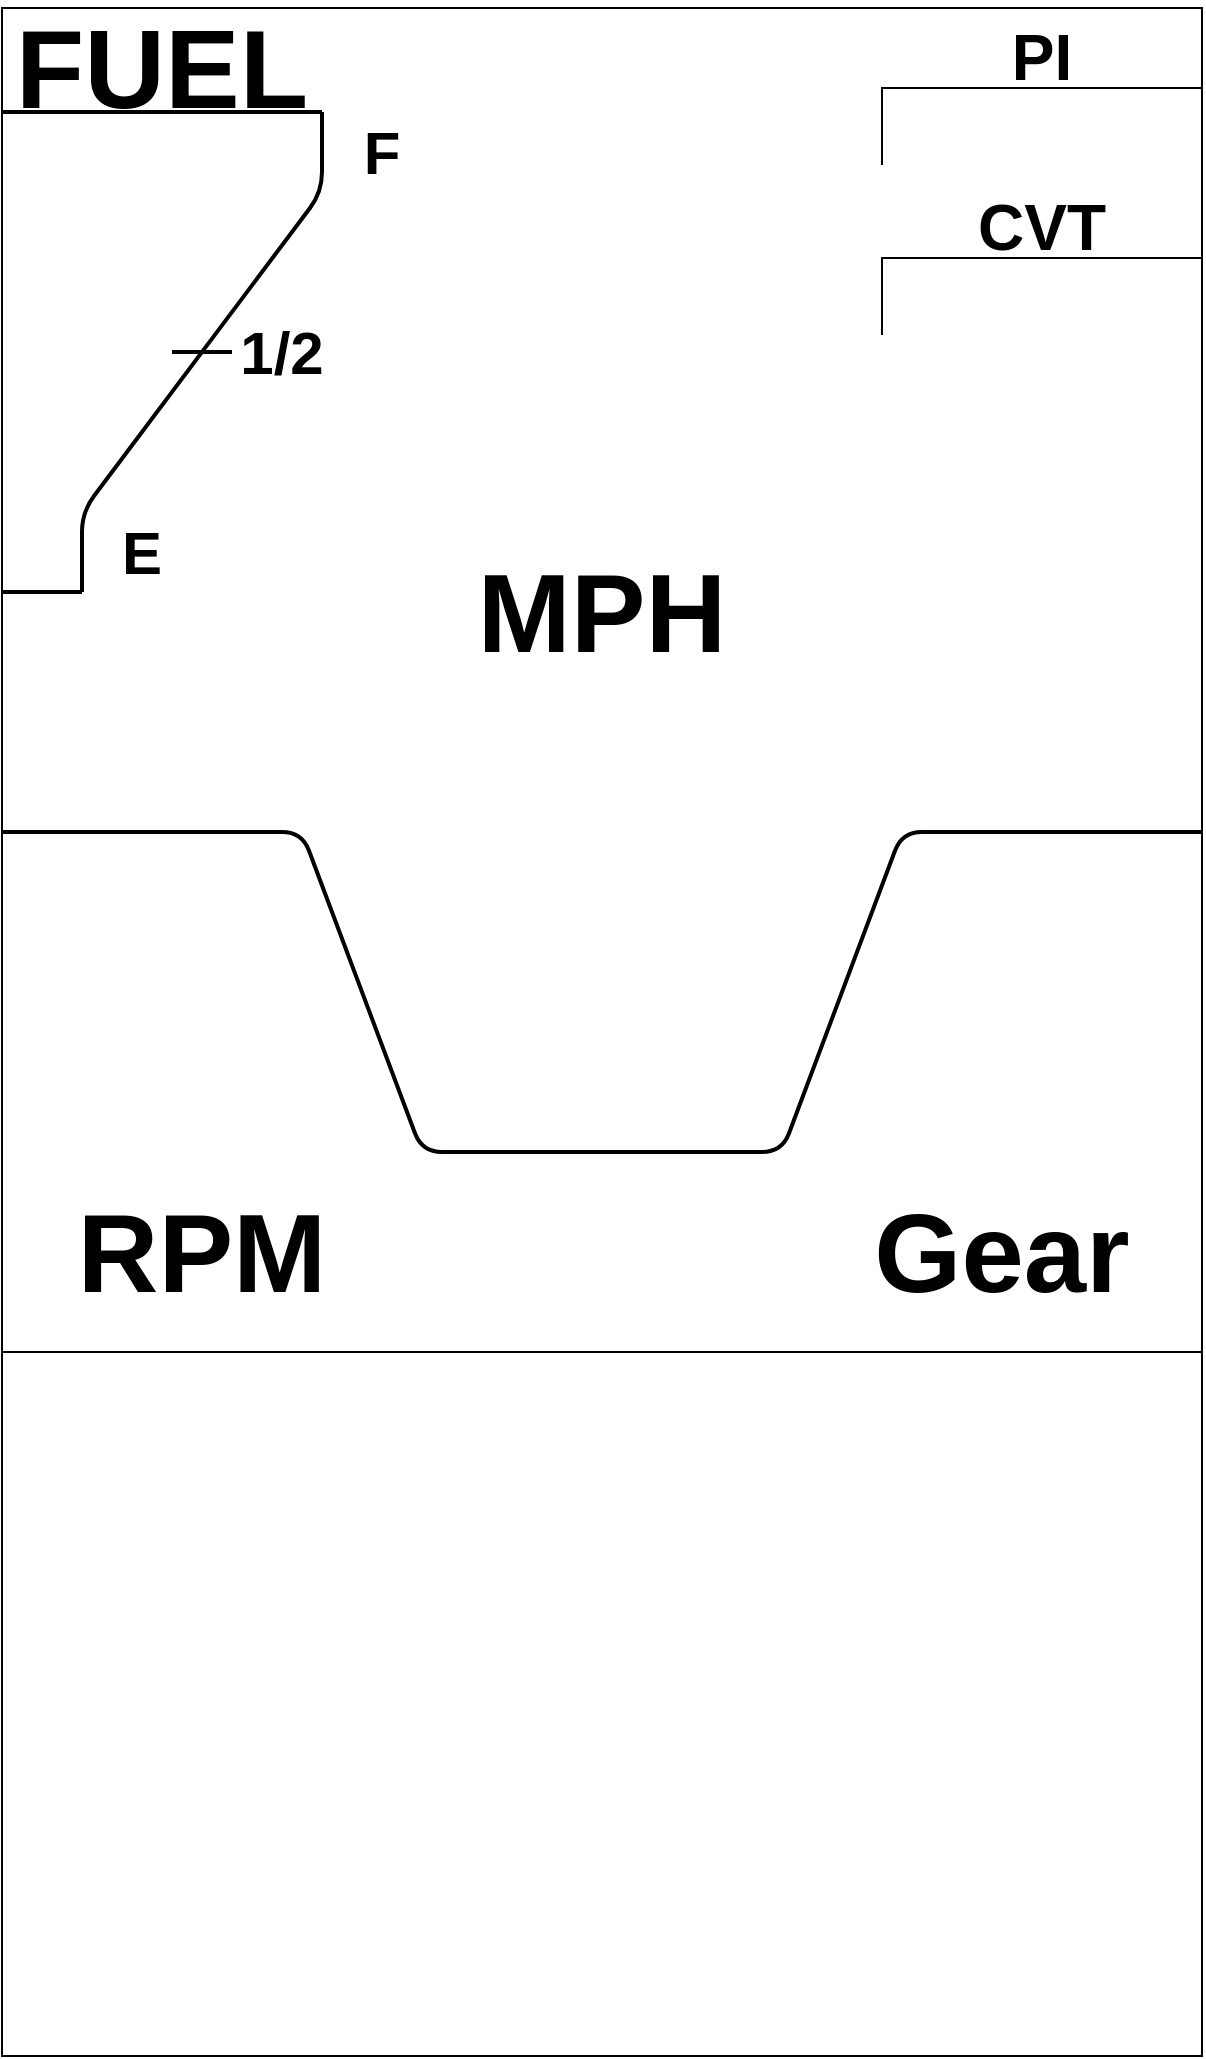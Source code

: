 <mxfile pages="4">
    <diagram name="main dashboard" id="VM_O4ZNHYw67iCh3a4bl">
        <mxGraphModel dx="1226" dy="1875" grid="1" gridSize="10" guides="1" tooltips="1" connect="1" arrows="1" fold="1" page="1" pageScale="1" pageWidth="850" pageHeight="1100" math="0" shadow="0">
            <root>
                <mxCell id="0"/>
                <mxCell id="1" parent="0"/>
                <mxCell id="6r55qb3VMTl9sHuPjCZA-1" value="" style="group" parent="1" vertex="1" connectable="0">
                    <mxGeometry width="600" height="1024" as="geometry"/>
                </mxCell>
                <mxCell id="lwXAXYbCfc5_BeNeKpsE-1" value="" style="rounded=0;whiteSpace=wrap;html=1;fillColor=none;arcSize=9;container=0;movable=1;resizable=1;rotatable=1;deletable=1;editable=1;locked=0;connectable=1;direction=south;" parent="6r55qb3VMTl9sHuPjCZA-1" vertex="1">
                    <mxGeometry width="600" height="1024" as="geometry"/>
                </mxCell>
                <mxCell id="w4F4jj-VRhUjDOc4-nB--7" value="" style="group;strokeColor=none;rounded=0;shadow=0;strokeWidth=1;" parent="6r55qb3VMTl9sHuPjCZA-1" vertex="1" connectable="0">
                    <mxGeometry y="352" width="200" height="140" as="geometry"/>
                </mxCell>
                <mxCell id="w4F4jj-VRhUjDOc4-nB--8" value="" style="edgeStyle=entityRelationEdgeStyle;rounded=1;orthogonalLoop=1;jettySize=auto;html=1;exitX=1;exitY=1;exitDx=0;exitDy=0;exitPerimeter=0;endArrow=none;startFill=0;snapToPoint=1;strokeWidth=2;" parent="w4F4jj-VRhUjDOc4-nB--7" source="w4F4jj-VRhUjDOc4-nB--9" edge="1">
                    <mxGeometry relative="1" as="geometry">
                        <mxPoint x="240" y="220" as="targetPoint"/>
                    </mxGeometry>
                </mxCell>
                <mxCell id="w4F4jj-VRhUjDOc4-nB--9" value="" style="verticalLabelPosition=bottom;verticalAlign=top;html=1;shape=mxgraph.basic.rect;fillColor2=none;strokeWidth=2;size=2;indent=5;top=0;right=0;bottom=1;left=0;absoluteCornerSize=1;fillOpacity=0;rounded=1;snapToPoint=1;gradientColor=none;" parent="w4F4jj-VRhUjDOc4-nB--7" vertex="1">
                    <mxGeometry width="120" height="60" as="geometry"/>
                </mxCell>
                <mxCell id="Gdn7FzbbxHpzAhAZB30U-4" value="" style="group" parent="6r55qb3VMTl9sHuPjCZA-1" vertex="1" connectable="0">
                    <mxGeometry x="400" y="352" width="200" height="140" as="geometry"/>
                </mxCell>
                <mxCell id="Gdn7FzbbxHpzAhAZB30U-5" value="" style="verticalLabelPosition=bottom;verticalAlign=top;html=1;shape=mxgraph.basic.rect;fillColor2=none;strokeWidth=2;size=2;indent=5;top=0;right=0;bottom=1;left=0;absoluteCornerSize=1;fillOpacity=0;rounded=1;snapToPoint=1;gradientColor=none;" parent="Gdn7FzbbxHpzAhAZB30U-4" vertex="1">
                    <mxGeometry x="80" width="120" height="60" as="geometry"/>
                </mxCell>
                <mxCell id="Gdn7FzbbxHpzAhAZB30U-6" value="" style="edgeStyle=entityRelationEdgeStyle;rounded=1;orthogonalLoop=1;jettySize=auto;html=1;endArrow=none;startFill=0;snapToPoint=1;entryX=0;entryY=1;entryDx=0;entryDy=0;entryPerimeter=0;strokeWidth=2;" parent="Gdn7FzbbxHpzAhAZB30U-4" target="Gdn7FzbbxHpzAhAZB30U-5" edge="1">
                    <mxGeometry relative="1" as="geometry">
                        <mxPoint x="70" y="60" as="targetPoint"/>
                        <mxPoint x="-40" y="220" as="sourcePoint"/>
                    </mxGeometry>
                </mxCell>
                <mxCell id="Gdn7FzbbxHpzAhAZB30U-8" value="" style="endArrow=none;html=1;rounded=0;snapToPoint=1;strokeWidth=2;endSize=6;targetPerimeterSpacing=0;jumpStyle=none;jumpSize=13;curved=0;" parent="6r55qb3VMTl9sHuPjCZA-1" edge="1">
                    <mxGeometry width="50" height="50" relative="1" as="geometry">
                        <mxPoint x="240" y="572" as="sourcePoint"/>
                        <mxPoint x="360" y="572" as="targetPoint"/>
                    </mxGeometry>
                </mxCell>
                <mxCell id="Gdn7FzbbxHpzAhAZB30U-9" value="&lt;span&gt;&lt;font&gt;RPM&lt;/font&gt;&lt;/span&gt;" style="text;html=1;align=center;verticalAlign=middle;whiteSpace=wrap;rounded=0;fontStyle=1;fontSize=56;" parent="6r55qb3VMTl9sHuPjCZA-1" vertex="1">
                    <mxGeometry y="572" width="200" height="100" as="geometry"/>
                </mxCell>
                <mxCell id="Gdn7FzbbxHpzAhAZB30U-14" value="&lt;font&gt;MPH&lt;/font&gt;" style="text;html=1;align=center;verticalAlign=middle;whiteSpace=wrap;rounded=0;fillColor=none;strokeColor=none;glass=0;labelBackgroundColor=none;labelBorderColor=none;textShadow=0;fontStyle=1;fontSize=56;" parent="6r55qb3VMTl9sHuPjCZA-1" vertex="1">
                    <mxGeometry x="200" y="252" width="200" height="100" as="geometry"/>
                </mxCell>
                <mxCell id="Gdn7FzbbxHpzAhAZB30U-15" value="&lt;font&gt;Gear&lt;/font&gt;" style="text;html=1;align=center;verticalAlign=middle;whiteSpace=wrap;rounded=0;fontStyle=1;fontSize=56;" parent="6r55qb3VMTl9sHuPjCZA-1" vertex="1">
                    <mxGeometry x="400" y="572" width="200" height="100" as="geometry"/>
                </mxCell>
                <mxCell id="SBr4viRjNpvd19G048bs-9" value="FUEL" style="text;html=1;align=center;verticalAlign=middle;whiteSpace=wrap;rounded=0;fillColor=none;strokeColor=none;glass=0;labelBackgroundColor=none;labelBorderColor=none;textShadow=0;fontStyle=1;fontSize=56;" parent="6r55qb3VMTl9sHuPjCZA-1" vertex="1">
                    <mxGeometry width="160" height="60" as="geometry"/>
                </mxCell>
                <mxCell id="SBr4viRjNpvd19G048bs-12" value="" style="endArrow=none;html=1;rounded=0;strokeWidth=2;curved=1;" parent="6r55qb3VMTl9sHuPjCZA-1" edge="1">
                    <mxGeometry width="50" height="50" relative="1" as="geometry">
                        <mxPoint x="85" y="172" as="sourcePoint"/>
                        <mxPoint x="115" y="172" as="targetPoint"/>
                    </mxGeometry>
                </mxCell>
                <mxCell id="SBr4viRjNpvd19G048bs-13" value="1/2" style="text;html=1;align=center;verticalAlign=middle;whiteSpace=wrap;rounded=0;fillColor=none;strokeColor=none;glass=0;labelBackgroundColor=none;labelBorderColor=none;textShadow=0;fontStyle=1;fontSize=30;" parent="6r55qb3VMTl9sHuPjCZA-1" vertex="1">
                    <mxGeometry x="110" y="152" width="60" height="40" as="geometry"/>
                </mxCell>
                <mxCell id="SBr4viRjNpvd19G048bs-14" value="F" style="text;html=1;align=center;verticalAlign=middle;whiteSpace=wrap;rounded=0;fillColor=none;strokeColor=none;glass=0;labelBackgroundColor=none;labelBorderColor=none;textShadow=0;fontStyle=1;fontSize=30;" parent="6r55qb3VMTl9sHuPjCZA-1" vertex="1">
                    <mxGeometry x="160" y="52" width="60" height="40" as="geometry"/>
                </mxCell>
                <mxCell id="SBr4viRjNpvd19G048bs-15" value="E" style="text;html=1;align=center;verticalAlign=middle;whiteSpace=wrap;rounded=0;fillColor=none;strokeColor=none;glass=0;labelBackgroundColor=none;labelBorderColor=none;textShadow=0;fontStyle=1;fontSize=30;" parent="6r55qb3VMTl9sHuPjCZA-1" vertex="1">
                    <mxGeometry x="40" y="252" width="60" height="40" as="geometry"/>
                </mxCell>
                <mxCell id="bNydL-vhA8lqtYGvttxp-1" value="" style="verticalLabelPosition=bottom;verticalAlign=top;html=1;shape=mxgraph.basic.rect;fillColor2=none;strokeWidth=1;size=20;indent=5;fillColor=none;" parent="6r55qb3VMTl9sHuPjCZA-1" vertex="1">
                    <mxGeometry y="672" width="600" height="352" as="geometry"/>
                </mxCell>
                <mxCell id="bNydL-vhA8lqtYGvttxp-10" value="PI" style="text;html=1;align=center;verticalAlign=middle;whiteSpace=wrap;rounded=0;fillColor=none;strokeColor=none;glass=0;labelBackgroundColor=none;labelBorderColor=none;textShadow=0;fontStyle=1;fontSize=32;" parent="6r55qb3VMTl9sHuPjCZA-1" vertex="1">
                    <mxGeometry x="440" width="160" height="50" as="geometry"/>
                </mxCell>
                <mxCell id="bNydL-vhA8lqtYGvttxp-11" value="CVT" style="text;html=1;align=center;verticalAlign=middle;whiteSpace=wrap;rounded=0;fillColor=none;strokeColor=none;glass=0;labelBackgroundColor=none;labelBorderColor=none;textShadow=0;fontStyle=1;fontSize=32;" parent="6r55qb3VMTl9sHuPjCZA-1" vertex="1">
                    <mxGeometry x="440" y="80" width="160" height="60" as="geometry"/>
                </mxCell>
                <mxCell id="bNydL-vhA8lqtYGvttxp-13" value="" style="shape=partialRectangle;whiteSpace=wrap;html=1;bottom=0;right=0;fillColor=none;flipH=0;flipV=0;" parent="6r55qb3VMTl9sHuPjCZA-1" vertex="1">
                    <mxGeometry x="440" y="40" width="160" height="38" as="geometry"/>
                </mxCell>
                <mxCell id="bNydL-vhA8lqtYGvttxp-14" value="" style="shape=partialRectangle;whiteSpace=wrap;html=1;bottom=0;right=0;fillColor=none;flipH=0;flipV=0;" parent="6r55qb3VMTl9sHuPjCZA-1" vertex="1">
                    <mxGeometry x="440" y="125" width="160" height="38" as="geometry"/>
                </mxCell>
                <mxCell id="bNydL-vhA8lqtYGvttxp-15" value="" style="group" parent="6r55qb3VMTl9sHuPjCZA-1" vertex="1" connectable="0">
                    <mxGeometry y="52" width="160" height="300" as="geometry"/>
                </mxCell>
                <mxCell id="SBr4viRjNpvd19G048bs-6" value="" style="verticalLabelPosition=bottom;verticalAlign=top;html=1;shape=mxgraph.basic.rect;fillColor2=none;strokeWidth=2;size=2;indent=5;top=1;right=0;bottom=0;left=0;absoluteCornerSize=1;fillOpacity=0;rounded=1;snapToPoint=1;gradientColor=none;" parent="bNydL-vhA8lqtYGvttxp-15" vertex="1">
                    <mxGeometry width="160" height="60" as="geometry"/>
                </mxCell>
                <mxCell id="SBr4viRjNpvd19G048bs-7" value="" style="verticalLabelPosition=bottom;verticalAlign=top;html=1;shape=mxgraph.basic.rect;fillColor2=none;strokeWidth=2;size=2;indent=5;top=1;right=0;bottom=0;left=0;absoluteCornerSize=1;fillOpacity=0;rounded=1;snapToPoint=1;gradientColor=none;" parent="bNydL-vhA8lqtYGvttxp-15" vertex="1">
                    <mxGeometry y="240" width="40" height="60" as="geometry"/>
                </mxCell>
                <mxCell id="SBr4viRjNpvd19G048bs-8" value="" style="endArrow=none;html=1;rounded=1;exitX=1;exitY=0;exitDx=0;exitDy=0;exitPerimeter=0;entryX=1;entryY=0;entryDx=0;entryDy=0;entryPerimeter=0;startFill=0;strokeWidth=2;" parent="bNydL-vhA8lqtYGvttxp-15" source="SBr4viRjNpvd19G048bs-7" target="SBr4viRjNpvd19G048bs-6" edge="1">
                    <mxGeometry width="50" height="50" relative="1" as="geometry">
                        <mxPoint x="290" y="410" as="sourcePoint"/>
                        <mxPoint x="340" y="360" as="targetPoint"/>
                        <Array as="points">
                            <mxPoint x="40" y="200"/>
                            <mxPoint x="160" y="40"/>
                        </Array>
                    </mxGeometry>
                </mxCell>
            </root>
        </mxGraphModel>
    </diagram>
    <diagram id="8PrBc7_YnVG1mtqW211R" name="Style sides">
        <mxGraphModel dx="481" dy="246" grid="1" gridSize="10" guides="1" tooltips="1" connect="1" arrows="1" fold="1" page="1" pageScale="1" pageWidth="850" pageHeight="1100" math="0" shadow="0">
            <root>
                <mxCell id="0"/>
                <mxCell id="1" parent="0"/>
                <mxCell id="c8j8F9477nRMXDMUDBYl-15" value="" style="group;flipH=0;movable=1;resizable=1;rotatable=1;deletable=1;editable=1;locked=0;connectable=1;" vertex="1" connectable="0" parent="1">
                    <mxGeometry x="400" y="140" width="200" height="140" as="geometry"/>
                </mxCell>
                <mxCell id="c8j8F9477nRMXDMUDBYl-13" value="" style="edgeStyle=entityRelationEdgeStyle;rounded=1;orthogonalLoop=1;jettySize=auto;html=1;exitX=1;exitY=1;exitDx=0;exitDy=0;exitPerimeter=0;endArrow=none;startFill=0;snapToPoint=1;" edge="1" parent="c8j8F9477nRMXDMUDBYl-15" source="c8j8F9477nRMXDMUDBYl-1">
                    <mxGeometry relative="1" as="geometry">
                        <mxPoint x="200" y="140" as="targetPoint"/>
                    </mxGeometry>
                </mxCell>
                <mxCell id="c8j8F9477nRMXDMUDBYl-1" value="" style="verticalLabelPosition=bottom;verticalAlign=top;html=1;shape=mxgraph.basic.rect;fillColor2=none;strokeWidth=1;size=2;indent=5;top=0;right=0;bottom=1;left=0;absoluteCornerSize=1;fillOpacity=0;rounded=1;snapToPoint=1;gradientColor=none;" vertex="1" parent="c8j8F9477nRMXDMUDBYl-15">
                    <mxGeometry width="120" height="60" as="geometry"/>
                </mxCell>
                <mxCell id="V6_IHPa1dJMpZgIB2k4R-10" value="" style="group" vertex="1" connectable="0" parent="1">
                    <mxGeometry x="400" y="280" width="200" height="140" as="geometry"/>
                </mxCell>
                <mxCell id="V6_IHPa1dJMpZgIB2k4R-6" value="" style="verticalLabelPosition=bottom;verticalAlign=top;html=1;shape=mxgraph.basic.rect;fillColor2=none;strokeWidth=1;size=2;indent=5;top=0;right=0;bottom=1;left=0;absoluteCornerSize=1;fillOpacity=0;rounded=1;snapToPoint=1;gradientColor=none;" vertex="1" parent="V6_IHPa1dJMpZgIB2k4R-10">
                    <mxGeometry x="80" width="120" height="60" as="geometry"/>
                </mxCell>
                <mxCell id="V6_IHPa1dJMpZgIB2k4R-8" value="" style="edgeStyle=entityRelationEdgeStyle;rounded=1;orthogonalLoop=1;jettySize=auto;html=1;exitX=1;exitY=1;exitDx=0;exitDy=0;exitPerimeter=0;endArrow=none;startFill=0;snapToPoint=1;entryX=0;entryY=1;entryDx=0;entryDy=0;entryPerimeter=0;" edge="1" parent="V6_IHPa1dJMpZgIB2k4R-10" target="V6_IHPa1dJMpZgIB2k4R-6">
                    <mxGeometry relative="1" as="geometry">
                        <mxPoint x="70" y="60" as="targetPoint"/>
                        <mxPoint y="140" as="sourcePoint"/>
                    </mxGeometry>
                </mxCell>
            </root>
        </mxGraphModel>
    </diagram>
    <diagram id="DbFNN4Uaw2RvzwfO3CiP" name="Fuel Fill">
        <mxGraphModel dx="776" dy="1175" grid="1" gridSize="10" guides="1" tooltips="1" connect="1" arrows="1" fold="1" page="0" pageScale="1" pageWidth="1700" pageHeight="1100" math="0" shadow="0">
            <root>
                <mxCell id="0"/>
                <mxCell id="1" parent="0"/>
                <mxCell id="DZj2-OEKU6cpvX_O0yQt-6" value="" style="group;fillColor=default;" parent="1" vertex="1" connectable="0">
                    <mxGeometry width="160" height="240" as="geometry"/>
                </mxCell>
                <mxCell id="DZj2-OEKU6cpvX_O0yQt-2" value="" style="verticalLabelPosition=bottom;verticalAlign=top;html=1;shape=mxgraph.basic.rect;fillColor2=none;strokeWidth=2;size=2;indent=5;top=1;right=0;bottom=0;left=0;absoluteCornerSize=1;fillOpacity=0;rounded=1;snapToPoint=1;gradientColor=none;" parent="DZj2-OEKU6cpvX_O0yQt-6" vertex="1">
                    <mxGeometry width="160" height="60" as="geometry"/>
                </mxCell>
                <mxCell id="DZj2-OEKU6cpvX_O0yQt-3" value="" style="verticalLabelPosition=bottom;verticalAlign=top;html=1;shape=mxgraph.basic.rect;fillColor2=none;strokeWidth=2;size=2;indent=5;top=1;right=0;bottom=0;left=0;absoluteCornerSize=1;fillOpacity=0;rounded=1;snapToPoint=1;gradientColor=none;flipV=1;" parent="DZj2-OEKU6cpvX_O0yQt-6" vertex="1">
                    <mxGeometry y="230" width="40" height="10" as="geometry"/>
                </mxCell>
                <mxCell id="DZj2-OEKU6cpvX_O0yQt-4" value="" style="endArrow=none;html=1;rounded=1;exitX=1;exitY=0;exitDx=0;exitDy=0;exitPerimeter=0;entryX=1;entryY=0;entryDx=0;entryDy=0;entryPerimeter=0;startFill=0;strokeWidth=2;" parent="DZj2-OEKU6cpvX_O0yQt-6" source="DZj2-OEKU6cpvX_O0yQt-3" target="DZj2-OEKU6cpvX_O0yQt-2" edge="1">
                    <mxGeometry width="50" height="50" relative="1" as="geometry">
                        <mxPoint x="290" y="410" as="sourcePoint"/>
                        <mxPoint x="340" y="360" as="targetPoint"/>
                        <Array as="points">
                            <mxPoint x="40" y="200"/>
                            <mxPoint x="160" y="40"/>
                        </Array>
                    </mxGeometry>
                </mxCell>
            </root>
        </mxGraphModel>
    </diagram>
    <diagram id="KQj-DaV4kjtrbk4M27-p" name="Bar Fill">
        <mxGraphModel dx="1154" dy="890" grid="1" gridSize="10" guides="1" tooltips="1" connect="1" arrows="1" fold="1" page="0" pageScale="1" pageWidth="1700" pageHeight="1100" math="0" shadow="0">
            <root>
                <mxCell id="0"/>
                <mxCell id="1" parent="0"/>
                <mxCell id="aczYBVInK_oQLNbVLWKW-1" value="" style="shape=partialRectangle;whiteSpace=wrap;html=1;bottom=0;right=0;flipH=0;flipV=0;" vertex="1" parent="1">
                    <mxGeometry width="160" height="38" as="geometry"/>
                </mxCell>
            </root>
        </mxGraphModel>
    </diagram>
</mxfile>